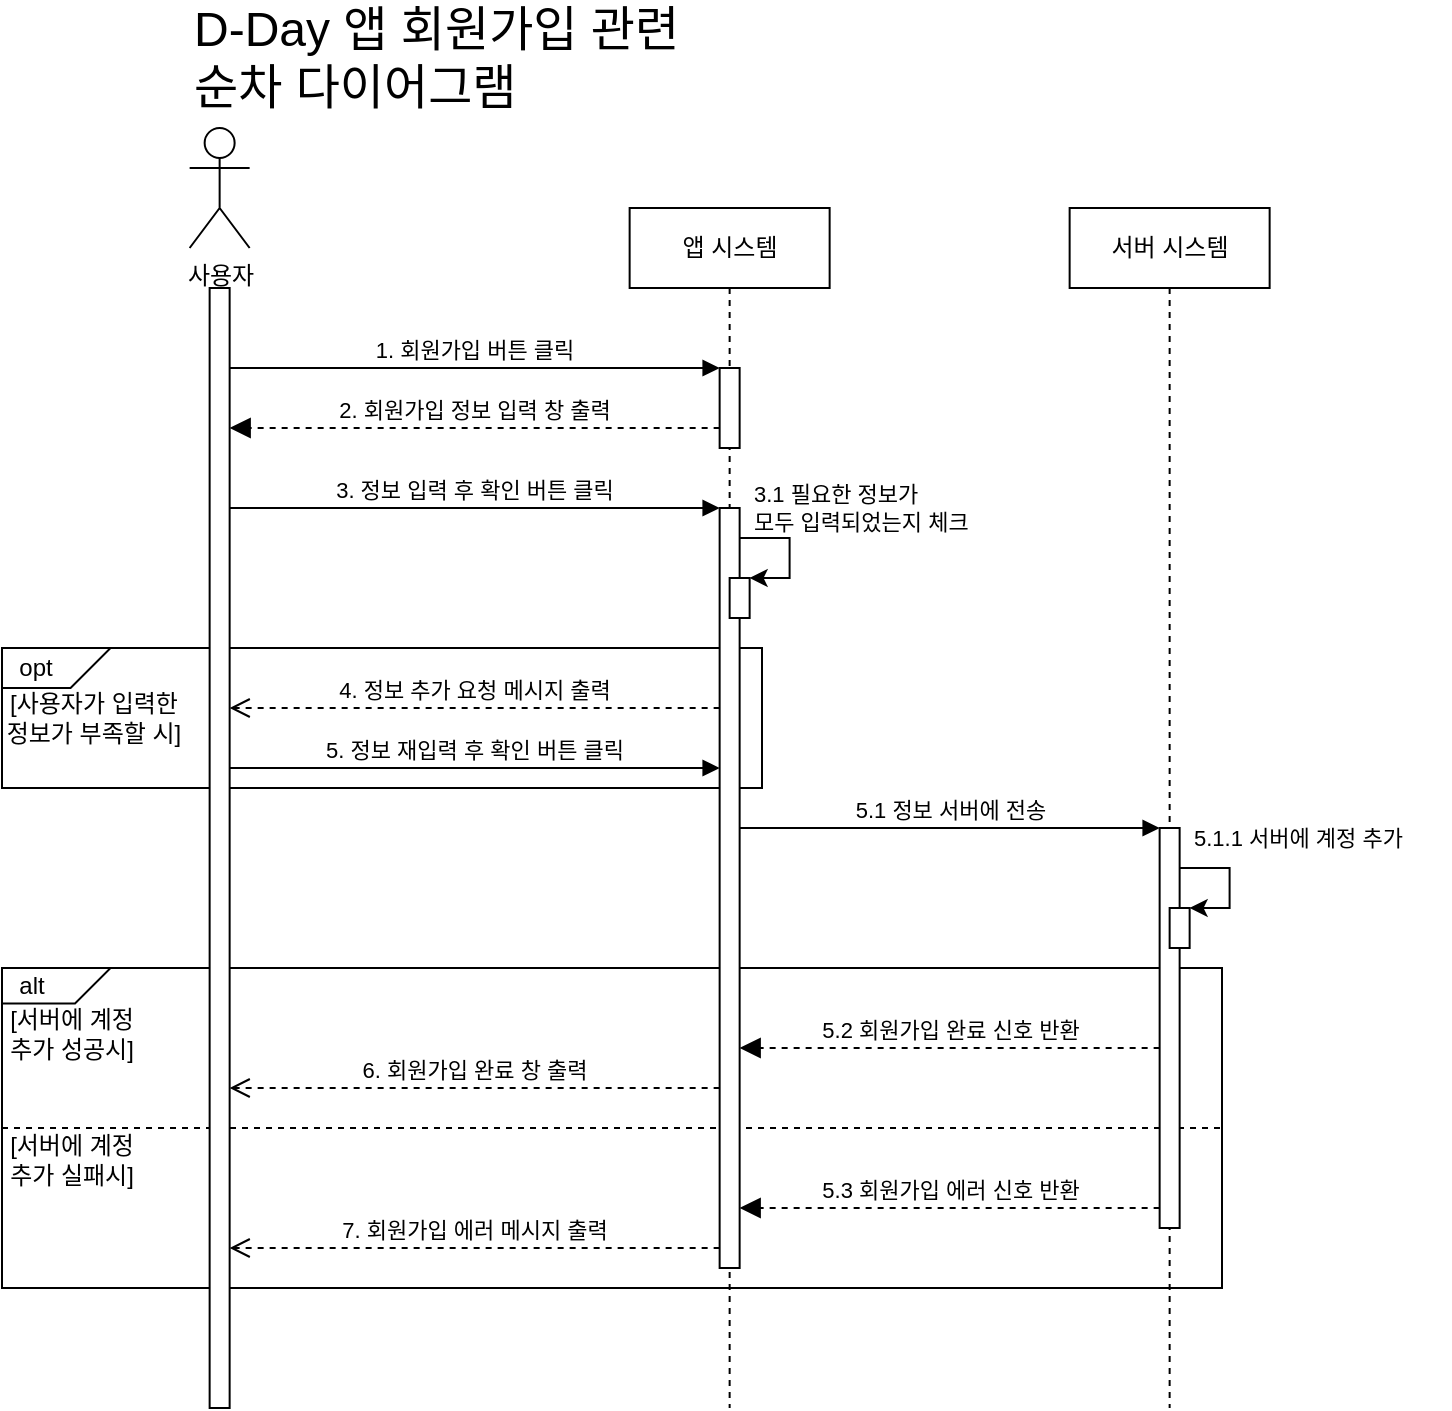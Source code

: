 <mxfile version="26.2.12">
  <diagram name="페이지-1" id="E2rMtHx--qAtnGGGIbN-">
    <mxGraphModel dx="1215" dy="604" grid="1" gridSize="10" guides="1" tooltips="1" connect="1" arrows="1" fold="1" page="1" pageScale="1" pageWidth="827" pageHeight="1169" math="0" shadow="0">
      <root>
        <mxCell id="0" />
        <mxCell id="1" parent="0" />
        <mxCell id="mn5tEmvZcyQwOSqIYeW--35" value="" style="group" parent="1" vertex="1" connectable="0">
          <mxGeometry x="30" y="340" width="380.0" height="70" as="geometry" />
        </mxCell>
        <mxCell id="mn5tEmvZcyQwOSqIYeW--31" value="" style="rounded=0;whiteSpace=wrap;html=1;fillColor=none;" parent="mn5tEmvZcyQwOSqIYeW--35" vertex="1">
          <mxGeometry width="380.0" height="70" as="geometry" />
        </mxCell>
        <mxCell id="mn5tEmvZcyQwOSqIYeW--32" value="&amp;nbsp; opt" style="shape=card;whiteSpace=wrap;html=1;direction=west;size=20;fillColor=none;align=left;" parent="mn5tEmvZcyQwOSqIYeW--35" vertex="1">
          <mxGeometry width="54.286" height="20" as="geometry" />
        </mxCell>
        <mxCell id="mn5tEmvZcyQwOSqIYeW--34" value="[사용자가 입력한&lt;div&gt;정보가 부족할 시]&lt;/div&gt;" style="text;html=1;align=center;verticalAlign=middle;whiteSpace=wrap;rounded=0;" parent="mn5tEmvZcyQwOSqIYeW--35" vertex="1">
          <mxGeometry y="20" width="92.432" height="30" as="geometry" />
        </mxCell>
        <mxCell id="mn5tEmvZcyQwOSqIYeW--36" value="" style="group" parent="1" vertex="1" connectable="0">
          <mxGeometry x="30" y="500" width="610" height="160" as="geometry" />
        </mxCell>
        <mxCell id="mn5tEmvZcyQwOSqIYeW--37" value="" style="rounded=0;whiteSpace=wrap;html=1;fillColor=none;" parent="mn5tEmvZcyQwOSqIYeW--36" vertex="1">
          <mxGeometry width="610" height="160" as="geometry" />
        </mxCell>
        <mxCell id="mn5tEmvZcyQwOSqIYeW--38" value="&amp;nbsp; alt" style="shape=card;whiteSpace=wrap;html=1;direction=west;size=20;fillColor=none;align=left;" parent="mn5tEmvZcyQwOSqIYeW--36" vertex="1">
          <mxGeometry width="54.29" height="17.778" as="geometry" />
        </mxCell>
        <mxCell id="mn5tEmvZcyQwOSqIYeW--39" value="[서버에 계정&lt;div&gt;&lt;span style=&quot;background-color: transparent; color: light-dark(rgb(0, 0, 0), rgb(255, 255, 255));&quot;&gt;추가 성공시]&lt;/span&gt;&lt;/div&gt;" style="text;html=1;align=center;verticalAlign=middle;whiteSpace=wrap;rounded=0;" parent="mn5tEmvZcyQwOSqIYeW--36" vertex="1">
          <mxGeometry y="17.778" width="70" height="31.111" as="geometry" />
        </mxCell>
        <mxCell id="mn5tEmvZcyQwOSqIYeW--40" value="" style="endArrow=none;dashed=1;html=1;rounded=0;exitX=0;exitY=0.5;exitDx=0;exitDy=0;entryX=1;entryY=0.5;entryDx=0;entryDy=0;" parent="mn5tEmvZcyQwOSqIYeW--36" source="mn5tEmvZcyQwOSqIYeW--37" target="mn5tEmvZcyQwOSqIYeW--37" edge="1">
          <mxGeometry width="50" height="50" relative="1" as="geometry">
            <mxPoint x="470" y="160" as="sourcePoint" />
            <mxPoint x="520" y="115.556" as="targetPoint" />
          </mxGeometry>
        </mxCell>
        <mxCell id="mn5tEmvZcyQwOSqIYeW--41" value="[서버에 계정&lt;div&gt;&lt;span style=&quot;background-color: transparent; color: light-dark(rgb(0, 0, 0), rgb(255, 255, 255));&quot;&gt;추가 실패시]&lt;/span&gt;&lt;/div&gt;" style="text;html=1;align=center;verticalAlign=middle;whiteSpace=wrap;rounded=0;" parent="mn5tEmvZcyQwOSqIYeW--36" vertex="1">
          <mxGeometry y="80" width="70" height="31.111" as="geometry" />
        </mxCell>
        <mxCell id="mn5tEmvZcyQwOSqIYeW--20" value="서버 시스템" style="shape=umlLifeline;perimeter=lifelinePerimeter;whiteSpace=wrap;html=1;container=0;dropTarget=0;collapsible=0;recursiveResize=0;outlineConnect=0;portConstraint=eastwest;newEdgeStyle={&quot;edgeStyle&quot;:&quot;elbowEdgeStyle&quot;,&quot;elbow&quot;:&quot;vertical&quot;,&quot;curved&quot;:0,&quot;rounded&quot;:0};" parent="1" vertex="1">
          <mxGeometry x="563.82" y="120" width="100" height="600" as="geometry" />
        </mxCell>
        <mxCell id="mn5tEmvZcyQwOSqIYeW--6" value="1. 회원가입 버튼 클릭" style="html=1;verticalAlign=bottom;endArrow=block;edgeStyle=elbowEdgeStyle;elbow=vertical;curved=0;rounded=0;" parent="1" source="mn5tEmvZcyQwOSqIYeW--10" target="mn5tEmvZcyQwOSqIYeW--2" edge="1">
          <mxGeometry relative="1" as="geometry">
            <mxPoint x="243.82" y="210" as="sourcePoint" />
            <Array as="points">
              <mxPoint x="228.82" y="200" />
            </Array>
          </mxGeometry>
        </mxCell>
        <mxCell id="mn5tEmvZcyQwOSqIYeW--7" value="2. 회원가입 정보 입력 창 출력" style="html=1;verticalAlign=bottom;endArrow=block;dashed=1;endSize=8;edgeStyle=elbowEdgeStyle;elbow=vertical;curved=0;rounded=0;endFill=1;" parent="1" source="mn5tEmvZcyQwOSqIYeW--2" edge="1">
          <mxGeometry relative="1" as="geometry">
            <mxPoint x="143.82" y="230" as="targetPoint" />
            <Array as="points">
              <mxPoint x="238.82" y="230" />
            </Array>
            <mxPoint x="368.82" y="230" as="sourcePoint" />
          </mxGeometry>
        </mxCell>
        <mxCell id="mn5tEmvZcyQwOSqIYeW--8" value="사용자" style="shape=umlActor;verticalLabelPosition=bottom;verticalAlign=top;html=1;outlineConnect=0;" parent="1" vertex="1">
          <mxGeometry x="123.82" y="80" width="30" height="60" as="geometry" />
        </mxCell>
        <mxCell id="mn5tEmvZcyQwOSqIYeW--10" value="" style="html=1;points=[];perimeter=orthogonalPerimeter;outlineConnect=0;targetShapes=umlLifeline;portConstraint=eastwest;newEdgeStyle={&quot;edgeStyle&quot;:&quot;elbowEdgeStyle&quot;,&quot;elbow&quot;:&quot;vertical&quot;,&quot;curved&quot;:0,&quot;rounded&quot;:0};" parent="1" vertex="1">
          <mxGeometry x="133.82" y="160" width="10" height="560" as="geometry" />
        </mxCell>
        <mxCell id="mn5tEmvZcyQwOSqIYeW--11" value="D-Day 앱 회원가입 관련&lt;div&gt;순차 다이어그램&lt;/div&gt;" style="text;html=1;align=left;verticalAlign=middle;whiteSpace=wrap;rounded=0;fontSize=24;" parent="1" vertex="1">
          <mxGeometry x="123.82" y="30" width="310" height="30" as="geometry" />
        </mxCell>
        <mxCell id="mn5tEmvZcyQwOSqIYeW--16" value="3. 정보 입력 후 확인 버튼 클릭" style="html=1;verticalAlign=bottom;endArrow=block;edgeStyle=elbowEdgeStyle;elbow=vertical;curved=0;rounded=0;" parent="1" target="mn5tEmvZcyQwOSqIYeW--13" edge="1">
          <mxGeometry relative="1" as="geometry">
            <mxPoint x="143.82" y="270" as="sourcePoint" />
            <Array as="points">
              <mxPoint x="218.82" y="270" />
            </Array>
            <mxPoint x="368.82" y="270" as="targetPoint" />
          </mxGeometry>
        </mxCell>
        <mxCell id="mn5tEmvZcyQwOSqIYeW--1" value="앱 시스템" style="shape=umlLifeline;perimeter=lifelinePerimeter;whiteSpace=wrap;html=1;container=0;dropTarget=0;collapsible=0;recursiveResize=0;outlineConnect=0;portConstraint=eastwest;newEdgeStyle={&quot;edgeStyle&quot;:&quot;elbowEdgeStyle&quot;,&quot;elbow&quot;:&quot;vertical&quot;,&quot;curved&quot;:0,&quot;rounded&quot;:0};" parent="1" vertex="1">
          <mxGeometry x="343.82" y="120" width="100" height="600" as="geometry" />
        </mxCell>
        <mxCell id="mn5tEmvZcyQwOSqIYeW--2" value="" style="html=1;points=[];perimeter=orthogonalPerimeter;outlineConnect=0;targetShapes=umlLifeline;portConstraint=eastwest;newEdgeStyle={&quot;edgeStyle&quot;:&quot;elbowEdgeStyle&quot;,&quot;elbow&quot;:&quot;vertical&quot;,&quot;curved&quot;:0,&quot;rounded&quot;:0};" parent="mn5tEmvZcyQwOSqIYeW--1" vertex="1">
          <mxGeometry x="45" y="80" width="10" height="40" as="geometry" />
        </mxCell>
        <mxCell id="mn5tEmvZcyQwOSqIYeW--14" value="" style="endArrow=classic;html=1;rounded=0;edgeStyle=orthogonalEdgeStyle;" parent="mn5tEmvZcyQwOSqIYeW--1" target="mn5tEmvZcyQwOSqIYeW--15" edge="1">
          <mxGeometry width="50" height="50" relative="1" as="geometry">
            <mxPoint x="55" y="165" as="sourcePoint" />
            <mxPoint x="110" y="185" as="targetPoint" />
            <Array as="points">
              <mxPoint x="80" y="165" />
              <mxPoint x="80" y="185" />
            </Array>
          </mxGeometry>
        </mxCell>
        <mxCell id="mn5tEmvZcyQwOSqIYeW--13" value="" style="html=1;points=[];perimeter=orthogonalPerimeter;outlineConnect=0;targetShapes=umlLifeline;portConstraint=eastwest;newEdgeStyle={&quot;edgeStyle&quot;:&quot;elbowEdgeStyle&quot;,&quot;elbow&quot;:&quot;vertical&quot;,&quot;curved&quot;:0,&quot;rounded&quot;:0};" parent="mn5tEmvZcyQwOSqIYeW--1" vertex="1">
          <mxGeometry x="45" y="150" width="10" height="380" as="geometry" />
        </mxCell>
        <mxCell id="mn5tEmvZcyQwOSqIYeW--15" value="" style="html=1;points=[];perimeter=orthogonalPerimeter;outlineConnect=0;targetShapes=umlLifeline;portConstraint=eastwest;newEdgeStyle={&quot;edgeStyle&quot;:&quot;elbowEdgeStyle&quot;,&quot;elbow&quot;:&quot;vertical&quot;,&quot;curved&quot;:0,&quot;rounded&quot;:0};" parent="mn5tEmvZcyQwOSqIYeW--1" vertex="1">
          <mxGeometry x="50" y="185" width="10" height="20" as="geometry" />
        </mxCell>
        <mxCell id="mn5tEmvZcyQwOSqIYeW--17" value="5.1 정보 서버에 전송" style="html=1;verticalAlign=bottom;endArrow=block;edgeStyle=elbowEdgeStyle;elbow=horizontal;curved=0;rounded=0;" parent="mn5tEmvZcyQwOSqIYeW--1" edge="1">
          <mxGeometry relative="1" as="geometry">
            <mxPoint x="55.0" y="310" as="sourcePoint" />
            <Array as="points">
              <mxPoint x="135" y="310" />
            </Array>
            <mxPoint x="265" y="310.0" as="targetPoint" />
          </mxGeometry>
        </mxCell>
        <mxCell id="mn5tEmvZcyQwOSqIYeW--19" value="5.2 회원가입 완료 신호 반환" style="html=1;verticalAlign=bottom;endArrow=block;dashed=1;endSize=8;edgeStyle=elbowEdgeStyle;elbow=vertical;curved=0;rounded=0;endFill=1;" parent="mn5tEmvZcyQwOSqIYeW--1" edge="1">
          <mxGeometry relative="1" as="geometry">
            <mxPoint x="55.0" y="420" as="targetPoint" />
            <Array as="points">
              <mxPoint x="115" y="420" />
            </Array>
            <mxPoint x="265.0" y="420" as="sourcePoint" />
          </mxGeometry>
        </mxCell>
        <mxCell id="mn5tEmvZcyQwOSqIYeW--23" value="" style="endArrow=classic;html=1;rounded=0;edgeStyle=orthogonalEdgeStyle;" parent="mn5tEmvZcyQwOSqIYeW--1" target="mn5tEmvZcyQwOSqIYeW--24" edge="1">
          <mxGeometry width="50" height="50" relative="1" as="geometry">
            <mxPoint x="275" y="330" as="sourcePoint" />
            <mxPoint x="330" y="350" as="targetPoint" />
            <Array as="points">
              <mxPoint x="300" y="330" />
              <mxPoint x="300" y="350" />
            </Array>
          </mxGeometry>
        </mxCell>
        <mxCell id="mn5tEmvZcyQwOSqIYeW--21" value="" style="html=1;points=[];perimeter=orthogonalPerimeter;outlineConnect=0;targetShapes=umlLifeline;portConstraint=eastwest;newEdgeStyle={&quot;edgeStyle&quot;:&quot;elbowEdgeStyle&quot;,&quot;elbow&quot;:&quot;vertical&quot;,&quot;curved&quot;:0,&quot;rounded&quot;:0};" parent="mn5tEmvZcyQwOSqIYeW--1" vertex="1">
          <mxGeometry x="265" y="310" width="10" height="200" as="geometry" />
        </mxCell>
        <mxCell id="mn5tEmvZcyQwOSqIYeW--24" value="" style="html=1;points=[];perimeter=orthogonalPerimeter;outlineConnect=0;targetShapes=umlLifeline;portConstraint=eastwest;newEdgeStyle={&quot;edgeStyle&quot;:&quot;elbowEdgeStyle&quot;,&quot;elbow&quot;:&quot;vertical&quot;,&quot;curved&quot;:0,&quot;rounded&quot;:0};" parent="mn5tEmvZcyQwOSqIYeW--1" vertex="1">
          <mxGeometry x="270" y="350" width="10" height="20" as="geometry" />
        </mxCell>
        <mxCell id="mn5tEmvZcyQwOSqIYeW--26" value="5. 정보 재입력 후 확인 버튼 클릭" style="html=1;verticalAlign=bottom;endArrow=block;edgeStyle=elbowEdgeStyle;elbow=vertical;curved=0;rounded=0;" parent="1" source="mn5tEmvZcyQwOSqIYeW--10" target="mn5tEmvZcyQwOSqIYeW--13" edge="1">
          <mxGeometry relative="1" as="geometry">
            <mxPoint x="122.429" y="400" as="sourcePoint" />
            <Array as="points">
              <mxPoint x="206.252" y="400" />
            </Array>
            <mxPoint x="396.252" y="400" as="targetPoint" />
          </mxGeometry>
        </mxCell>
        <mxCell id="mn5tEmvZcyQwOSqIYeW--25" value="4. 정보 추가 요청 메시지 출력" style="html=1;verticalAlign=bottom;endArrow=open;dashed=1;endSize=8;edgeStyle=elbowEdgeStyle;elbow=vertical;curved=0;rounded=0;endFill=0;" parent="1" source="mn5tEmvZcyQwOSqIYeW--13" target="mn5tEmvZcyQwOSqIYeW--10" edge="1">
          <mxGeometry relative="1" as="geometry">
            <mxPoint x="122.429" y="370" as="targetPoint" />
            <Array as="points">
              <mxPoint x="228.605" y="370" />
            </Array>
            <mxPoint x="396.252" y="370" as="sourcePoint" />
          </mxGeometry>
        </mxCell>
        <mxCell id="mn5tEmvZcyQwOSqIYeW--18" value="6. 회원가입 완료 창 출력" style="html=1;verticalAlign=bottom;endArrow=open;dashed=1;endSize=8;edgeStyle=elbowEdgeStyle;elbow=vertical;curved=0;rounded=0;" parent="1" edge="1">
          <mxGeometry relative="1" as="geometry">
            <mxPoint x="143.82" y="560" as="targetPoint" />
            <Array as="points">
              <mxPoint x="373.82" y="560" />
            </Array>
            <mxPoint x="388.82" y="560" as="sourcePoint" />
          </mxGeometry>
        </mxCell>
        <mxCell id="mn5tEmvZcyQwOSqIYeW--42" value="5.3 회원가입&amp;nbsp;&lt;span style=&quot;background-color: light-dark(#ffffff, var(--ge-dark-color, #121212)); color: light-dark(rgb(0, 0, 0), rgb(255, 255, 255));&quot;&gt;에러 신호 반환&lt;/span&gt;" style="html=1;verticalAlign=bottom;endArrow=block;dashed=1;endSize=8;edgeStyle=elbowEdgeStyle;elbow=vertical;curved=0;rounded=0;endFill=1;" parent="1" edge="1">
          <mxGeometry relative="1" as="geometry">
            <mxPoint x="398.82" y="620" as="targetPoint" />
            <Array as="points">
              <mxPoint x="458.82" y="620" />
            </Array>
            <mxPoint x="608.82" y="620" as="sourcePoint" />
          </mxGeometry>
        </mxCell>
        <mxCell id="mn5tEmvZcyQwOSqIYeW--43" value="7. 회원가입&amp;nbsp;&lt;span style=&quot;background-color: light-dark(#ffffff, var(--ge-dark-color, #121212)); color: light-dark(rgb(0, 0, 0), rgb(255, 255, 255));&quot;&gt;에러 메시지 출력&lt;/span&gt;" style="html=1;verticalAlign=bottom;endArrow=open;dashed=1;endSize=8;edgeStyle=elbowEdgeStyle;elbow=vertical;curved=0;rounded=0;" parent="1" edge="1">
          <mxGeometry relative="1" as="geometry">
            <mxPoint x="143.82" y="640" as="targetPoint" />
            <Array as="points">
              <mxPoint x="373.82" y="640" />
            </Array>
            <mxPoint x="388.82" y="640" as="sourcePoint" />
          </mxGeometry>
        </mxCell>
        <mxCell id="mn5tEmvZcyQwOSqIYeW--22" value="5.1.1 서버에 계정 추가" style="text;html=1;align=left;verticalAlign=middle;resizable=0;points=[];autosize=1;strokeColor=none;fillColor=none;fontSize=11;" parent="1" vertex="1">
          <mxGeometry x="623.82" y="420" width="130" height="30" as="geometry" />
        </mxCell>
        <mxCell id="mn5tEmvZcyQwOSqIYeW--12" value="3.1 필요한 정보가&lt;div&gt;모두 입력되었는지 체크&lt;/div&gt;" style="text;html=1;align=left;verticalAlign=middle;resizable=0;points=[];autosize=1;strokeColor=none;fillColor=none;fontSize=11;" parent="1" vertex="1">
          <mxGeometry x="403.82" y="250" width="130" height="40" as="geometry" />
        </mxCell>
      </root>
    </mxGraphModel>
  </diagram>
</mxfile>
